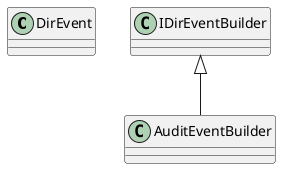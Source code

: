 
@startuml

class DirEvent
class AuditEventBuilder
class IDirEventBuilder

IDirEventBuilder <|-- AuditEventBuilder

@enduml
